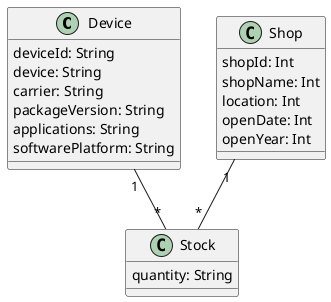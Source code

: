 @startuml "Device"


class Device{
  deviceId: String
  device: String
  carrier: String
  packageVersion: String
  applications: String
  softwarePlatform: String
}

class Shop{
  shopId: Int
  shopName: Int
  location: Int
  openDate: Int
  openYear: Int
}

class Stock{
  quantity: String
}



Device "1" -- "*" Stock

Shop "1" -- "*" Stock


@enduml